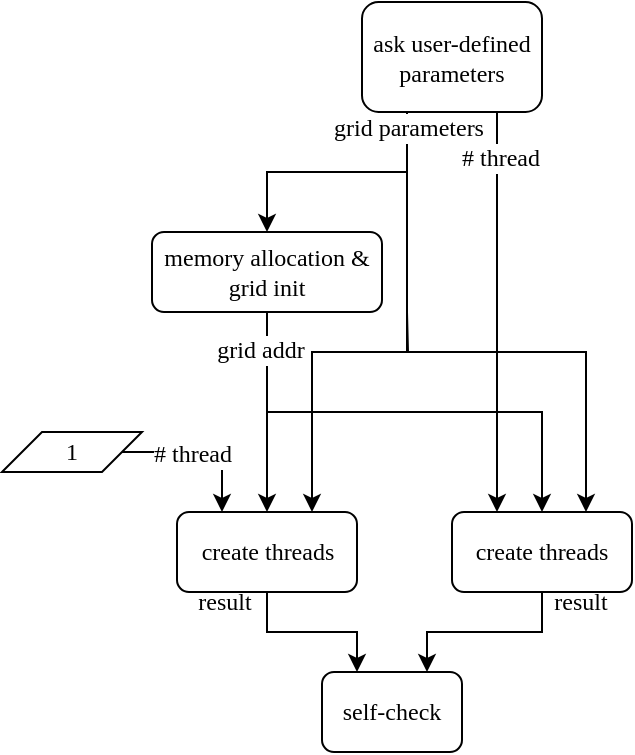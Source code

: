 <mxfile version="14.6.13" type="device" pages="2"><diagram name="Page-1" id="74e2e168-ea6b-b213-b513-2b3c1d86103e"><mxGraphModel dx="527" dy="380" grid="1" gridSize="10" guides="1" tooltips="1" connect="1" arrows="1" fold="1" page="1" pageScale="1" pageWidth="4681" pageHeight="3300" background="#ffffff" math="0" shadow="0"><root><mxCell id="0"/><mxCell id="1" parent="0"/><mxCell id="QXCYlUCLhGYthTk5mcP8-55" style="edgeStyle=orthogonalEdgeStyle;rounded=0;orthogonalLoop=1;jettySize=auto;html=1;exitX=0.75;exitY=1;exitDx=0;exitDy=0;entryX=0.25;entryY=0;entryDx=0;entryDy=0;labelBackgroundColor=#FFFFFF;fontFamily=Times New Roman;fontSize=12;" edge="1" parent="1" source="QXCYlUCLhGYthTk5mcP8-21" target="QXCYlUCLhGYthTk5mcP8-53"><mxGeometry relative="1" as="geometry"/></mxCell><mxCell id="QXCYlUCLhGYthTk5mcP8-61" value="# thread" style="edgeLabel;html=1;align=center;verticalAlign=middle;resizable=0;points=[];fontSize=12;fontFamily=Times New Roman;labelBackgroundColor=#ffffff;" vertex="1" connectable="0" parent="QXCYlUCLhGYthTk5mcP8-55"><mxGeometry x="-0.601" y="1" relative="1" as="geometry"><mxPoint y="-17" as="offset"/></mxGeometry></mxCell><mxCell id="QXCYlUCLhGYthTk5mcP8-59" style="edgeStyle=orthogonalEdgeStyle;rounded=0;orthogonalLoop=1;jettySize=auto;html=1;exitX=0.25;exitY=1;exitDx=0;exitDy=0;labelBackgroundColor=#FFFFFF;fontFamily=Times New Roman;fontSize=12;" edge="1" parent="1" source="QXCYlUCLhGYthTk5mcP8-21" target="QXCYlUCLhGYthTk5mcP8-58"><mxGeometry relative="1" as="geometry"/></mxCell><mxCell id="QXCYlUCLhGYthTk5mcP8-66" style="edgeStyle=orthogonalEdgeStyle;rounded=0;orthogonalLoop=1;jettySize=auto;html=1;exitX=0.25;exitY=1;exitDx=0;exitDy=0;entryX=0.75;entryY=0;entryDx=0;entryDy=0;labelBackgroundColor=#FFFFFF;fontFamily=Times New Roman;fontSize=12;" edge="1" parent="1" source="QXCYlUCLhGYthTk5mcP8-21" target="QXCYlUCLhGYthTk5mcP8-22"><mxGeometry relative="1" as="geometry"><Array as="points"><mxPoint x="273" y="400"/><mxPoint x="273" y="400"/><mxPoint x="273" y="420"/><mxPoint x="225" y="420"/></Array></mxGeometry></mxCell><mxCell id="QXCYlUCLhGYthTk5mcP8-67" style="edgeStyle=orthogonalEdgeStyle;rounded=0;orthogonalLoop=1;jettySize=auto;html=1;exitX=0.25;exitY=1;exitDx=0;exitDy=0;entryX=0.75;entryY=0;entryDx=0;entryDy=0;labelBackgroundColor=#FFFFFF;fontFamily=Times New Roman;fontSize=12;" edge="1" parent="1" source="QXCYlUCLhGYthTk5mcP8-21" target="QXCYlUCLhGYthTk5mcP8-53"><mxGeometry relative="1" as="geometry"><Array as="points"><mxPoint x="273" y="420"/><mxPoint x="362" y="420"/><mxPoint x="362" y="500"/></Array></mxGeometry></mxCell><mxCell id="1iaf541plouwcBuFRR5N-4" value="grid parameters" style="edgeLabel;html=1;align=center;verticalAlign=middle;resizable=0;points=[];fontSize=12;fontFamily=Times New Roman;" vertex="1" connectable="0" parent="QXCYlUCLhGYthTk5mcP8-67"><mxGeometry x="-0.898" relative="1" as="geometry"><mxPoint y="-7" as="offset"/></mxGeometry></mxCell><mxCell id="QXCYlUCLhGYthTk5mcP8-21" value="ask user-defined parameters" style="rounded=1;whiteSpace=wrap;html=1;shadow=0;labelBackgroundColor=#FFFFFF;strokeWidth=1;fontFamily=Times New Roman;fontSize=12;align=center;" vertex="1" parent="1"><mxGeometry x="250" y="245" width="90" height="55" as="geometry"/></mxCell><mxCell id="QXCYlUCLhGYthTk5mcP8-31" style="edgeStyle=orthogonalEdgeStyle;rounded=0;orthogonalLoop=1;jettySize=auto;html=1;exitX=0.5;exitY=1;exitDx=0;exitDy=0;fontFamily=Times New Roman;fontSize=12;entryX=0.25;entryY=0;entryDx=0;entryDy=0;labelBackgroundColor=#FFFFFF;" edge="1" parent="1" source="QXCYlUCLhGYthTk5mcP8-22" target="QXCYlUCLhGYthTk5mcP8-45"><mxGeometry relative="1" as="geometry"><mxPoint x="215" y="650" as="targetPoint"/></mxGeometry></mxCell><mxCell id="QXCYlUCLhGYthTk5mcP8-32" value="result" style="edgeLabel;html=1;align=center;verticalAlign=middle;resizable=0;points=[];fontSize=12;fontFamily=Times New Roman;labelBackgroundColor=#FFFFFF;" vertex="1" connectable="0" parent="QXCYlUCLhGYthTk5mcP8-31"><mxGeometry x="-0.185" y="-1" relative="1" as="geometry"><mxPoint x="-36" y="-16" as="offset"/></mxGeometry></mxCell><mxCell id="QXCYlUCLhGYthTk5mcP8-22" value="create threads" style="rounded=1;whiteSpace=wrap;html=1;shadow=0;labelBackgroundColor=#FFFFFF;strokeWidth=1;fontFamily=Times New Roman;fontSize=12;align=center;" vertex="1" parent="1"><mxGeometry x="157.5" y="500" width="90" height="40" as="geometry"/></mxCell><mxCell id="QXCYlUCLhGYthTk5mcP8-37" style="edgeStyle=orthogonalEdgeStyle;rounded=0;orthogonalLoop=1;jettySize=auto;html=1;exitX=0.5;exitY=1;exitDx=0;exitDy=0;fontFamily=Times New Roman;fontSize=12;labelBackgroundColor=#FFFFFF;" edge="1" parent="1" source="QXCYlUCLhGYthTk5mcP8-58" target="QXCYlUCLhGYthTk5mcP8-22"><mxGeometry relative="1" as="geometry"/></mxCell><mxCell id="QXCYlUCLhGYthTk5mcP8-56" style="edgeStyle=orthogonalEdgeStyle;rounded=0;orthogonalLoop=1;jettySize=auto;html=1;exitX=0.5;exitY=1;exitDx=0;exitDy=0;entryX=0.5;entryY=0;entryDx=0;entryDy=0;labelBackgroundColor=#FFFFFF;fontFamily=Times New Roman;fontSize=12;" edge="1" parent="1" source="QXCYlUCLhGYthTk5mcP8-58" target="QXCYlUCLhGYthTk5mcP8-53"><mxGeometry relative="1" as="geometry"/></mxCell><mxCell id="1iaf541plouwcBuFRR5N-1" value="grid addr" style="edgeLabel;html=1;align=center;verticalAlign=middle;resizable=0;points=[];fontSize=12;fontFamily=Times New Roman;" vertex="1" connectable="0" parent="QXCYlUCLhGYthTk5mcP8-56"><mxGeometry x="-0.948" relative="1" as="geometry"><mxPoint x="-4" y="13" as="offset"/></mxGeometry></mxCell><mxCell id="1iaf541plouwcBuFRR5N-2" style="edgeStyle=orthogonalEdgeStyle;rounded=0;orthogonalLoop=1;jettySize=auto;html=1;exitX=1;exitY=0.5;exitDx=0;exitDy=0;entryX=0.25;entryY=0;entryDx=0;entryDy=0;labelBackgroundColor=#FFFFFF;fontFamily=Times New Roman;fontSize=12;endArrow=classic;endFill=1;" edge="1" parent="1" source="QXCYlUCLhGYthTk5mcP8-42" target="QXCYlUCLhGYthTk5mcP8-22"><mxGeometry relative="1" as="geometry"/></mxCell><mxCell id="1iaf541plouwcBuFRR5N-3" value="# thread" style="edgeLabel;html=1;align=center;verticalAlign=middle;resizable=0;points=[];fontSize=12;fontFamily=Times New Roman;" vertex="1" connectable="0" parent="1iaf541plouwcBuFRR5N-2"><mxGeometry x="-0.132" y="-1" relative="1" as="geometry"><mxPoint as="offset"/></mxGeometry></mxCell><mxCell id="QXCYlUCLhGYthTk5mcP8-42" value="1" style="shape=parallelogram;perimeter=parallelogramPerimeter;whiteSpace=wrap;html=1;fixedSize=1;fontFamily=Times New Roman;fontSize=12;labelBackgroundColor=#FFFFFF;" vertex="1" parent="1"><mxGeometry x="70" y="460" width="70" height="20" as="geometry"/></mxCell><mxCell id="QXCYlUCLhGYthTk5mcP8-46" style="edgeStyle=orthogonalEdgeStyle;rounded=0;orthogonalLoop=1;jettySize=auto;html=1;exitX=0.5;exitY=1;exitDx=0;exitDy=0;fontFamily=Times New Roman;fontSize=12;entryX=0.75;entryY=0;entryDx=0;entryDy=0;labelBackgroundColor=#FFFFFF;" edge="1" parent="1" source="QXCYlUCLhGYthTk5mcP8-53" target="QXCYlUCLhGYthTk5mcP8-45"><mxGeometry relative="1" as="geometry"><mxPoint x="380" y="590" as="sourcePoint"/></mxGeometry></mxCell><mxCell id="QXCYlUCLhGYthTk5mcP8-47" value="result" style="edgeLabel;html=1;align=center;verticalAlign=middle;resizable=0;points=[];fontSize=12;fontFamily=Times New Roman;labelBackgroundColor=#FFFFFF;" vertex="1" connectable="0" parent="QXCYlUCLhGYthTk5mcP8-46"><mxGeometry x="0.231" relative="1" as="geometry"><mxPoint x="59" y="-15" as="offset"/></mxGeometry></mxCell><mxCell id="QXCYlUCLhGYthTk5mcP8-45" value="self-check" style="rounded=1;whiteSpace=wrap;html=1;fontFamily=Times New Roman;fontSize=12;labelBackgroundColor=#FFFFFF;" vertex="1" parent="1"><mxGeometry x="230" y="580" width="70" height="40" as="geometry"/></mxCell><mxCell id="QXCYlUCLhGYthTk5mcP8-53" value="create threads" style="rounded=1;whiteSpace=wrap;html=1;shadow=0;labelBackgroundColor=#FFFFFF;strokeWidth=1;fontFamily=Times New Roman;fontSize=12;align=center;" vertex="1" parent="1"><mxGeometry x="295" y="500" width="90" height="40" as="geometry"/></mxCell><mxCell id="QXCYlUCLhGYthTk5mcP8-58" value="memory allocation &amp;amp; grid init" style="rounded=1;whiteSpace=wrap;html=1;labelBackgroundColor=#FFFFFF;fontFamily=Times New Roman;fontSize=12;" vertex="1" parent="1"><mxGeometry x="145" y="360" width="115" height="40" as="geometry"/></mxCell></root></mxGraphModel></diagram><diagram id="QhoZ8g-O8H7WRaTb5CVj" name="第 2 页"><mxGraphModel dx="922" dy="665" grid="1" gridSize="10" guides="1" tooltips="1" connect="1" arrows="1" fold="1" page="1" pageScale="1" pageWidth="4681" pageHeight="3300" math="0" shadow="0"><root><mxCell id="gXa0asVAKCRGJtoSJfS1-0"/><mxCell id="gXa0asVAKCRGJtoSJfS1-1" parent="gXa0asVAKCRGJtoSJfS1-0"/><mxCell id="6bilGV7oYgQIYpcHMzV7-4" value="" style="shape=parallelogram;html=1;strokeWidth=1;perimeter=parallelogramPerimeter;whiteSpace=wrap;rounded=1;arcSize=12;size=0.23;labelBackgroundColor=none;fontFamily=Times New Roman;fontSize=12;" vertex="1" parent="gXa0asVAKCRGJtoSJfS1-1"><mxGeometry x="659.73" y="40" width="110" height="90" as="geometry"/></mxCell><mxCell id="6bilGV7oYgQIYpcHMzV7-19" style="edgeStyle=orthogonalEdgeStyle;rounded=0;orthogonalLoop=1;jettySize=auto;html=1;exitX=0;exitY=0.75;exitDx=0;exitDy=0;entryX=0.75;entryY=0;entryDx=0;entryDy=0;labelBackgroundColor=#FFFFFF;fontFamily=Times New Roman;fontSize=12;endArrow=classic;endFill=1;" edge="1" parent="gXa0asVAKCRGJtoSJfS1-1" source="6bilGV7oYgQIYpcHMzV7-4" target="eBxZRSsqviNaSP1dibpq-6"><mxGeometry relative="1" as="geometry"/></mxCell><mxCell id="6bilGV7oYgQIYpcHMzV7-20" value="grid parameters" style="edgeLabel;html=1;align=center;verticalAlign=middle;resizable=0;points=[];fontSize=12;fontFamily=Times New Roman;labelBackgroundColor=none;" vertex="1" connectable="0" parent="6bilGV7oYgQIYpcHMzV7-19"><mxGeometry x="-0.834" y="-2" relative="1" as="geometry"><mxPoint x="57" y="2" as="offset"/></mxGeometry></mxCell><mxCell id="6bilGV7oYgQIYpcHMzV7-16" style="edgeStyle=orthogonalEdgeStyle;rounded=0;orthogonalLoop=1;jettySize=auto;html=1;exitX=0;exitY=0.25;exitDx=0;exitDy=0;entryX=0.5;entryY=0;entryDx=0;entryDy=0;labelBackgroundColor=#FFFFFF;fontFamily=Times New Roman;fontSize=12;endArrow=classic;endFill=1;" edge="1" parent="gXa0asVAKCRGJtoSJfS1-1" source="6bilGV7oYgQIYpcHMzV7-4" target="eBxZRSsqviNaSP1dibpq-6"><mxGeometry relative="1" as="geometry"/></mxCell><mxCell id="6bilGV7oYgQIYpcHMzV7-17" value="$ thread" style="edgeLabel;html=1;align=center;verticalAlign=middle;resizable=0;points=[];fontSize=12;fontFamily=Times New Roman;labelBackgroundColor=none;" vertex="1" connectable="0" parent="6bilGV7oYgQIYpcHMzV7-16"><mxGeometry x="-0.779" y="-1" relative="1" as="geometry"><mxPoint x="73" as="offset"/></mxGeometry></mxCell><mxCell id="6bilGV7oYgQIYpcHMzV7-14" style="edgeStyle=orthogonalEdgeStyle;rounded=0;orthogonalLoop=1;jettySize=auto;html=1;exitX=0;exitY=0;exitDx=0;exitDy=0;entryX=0.25;entryY=0;entryDx=0;entryDy=0;labelBackgroundColor=#FFFFFF;fontFamily=Times New Roman;fontSize=12;endArrow=classic;endFill=1;" edge="1" parent="gXa0asVAKCRGJtoSJfS1-1" source="6bilGV7oYgQIYpcHMzV7-4" target="eBxZRSsqviNaSP1dibpq-6"><mxGeometry relative="1" as="geometry"/></mxCell><mxCell id="6bilGV7oYgQIYpcHMzV7-15" value="# thread" style="edgeLabel;html=1;align=center;verticalAlign=middle;resizable=0;points=[];fontSize=12;fontFamily=Times New Roman;labelBackgroundColor=none;" vertex="1" connectable="0" parent="6bilGV7oYgQIYpcHMzV7-14"><mxGeometry x="-0.905" y="-1" relative="1" as="geometry"><mxPoint x="45" as="offset"/></mxGeometry></mxCell><mxCell id="6bilGV7oYgQIYpcHMzV7-2" style="edgeStyle=orthogonalEdgeStyle;rounded=0;orthogonalLoop=1;jettySize=auto;html=1;exitX=0.25;exitY=1;exitDx=0;exitDy=0;entryX=0.5;entryY=0;entryDx=0;entryDy=0;labelBackgroundColor=#FFFFFF;fontFamily=Times New Roman;fontSize=12;endArrow=classic;endFill=1;" edge="1" parent="gXa0asVAKCRGJtoSJfS1-1" source="eBxZRSsqviNaSP1dibpq-6" target="eBxZRSsqviNaSP1dibpq-7"><mxGeometry relative="1" as="geometry"/></mxCell><mxCell id="6bilGV7oYgQIYpcHMzV7-8" style="edgeStyle=orthogonalEdgeStyle;rounded=0;orthogonalLoop=1;jettySize=auto;html=1;exitX=0.25;exitY=1;exitDx=0;exitDy=0;entryX=0.75;entryY=0;entryDx=0;entryDy=0;labelBackgroundColor=#FFFFFF;fontFamily=Times New Roman;fontSize=12;endArrow=classic;endFill=1;" edge="1" parent="gXa0asVAKCRGJtoSJfS1-1" source="eBxZRSsqviNaSP1dibpq-6" target="eBxZRSsqviNaSP1dibpq-10"><mxGeometry relative="1" as="geometry"/></mxCell><mxCell id="6bilGV7oYgQIYpcHMzV7-9" value="row/column control" style="edgeLabel;html=1;align=center;verticalAlign=middle;resizable=0;points=[];fontSize=12;fontFamily=Times New Roman;" vertex="1" connectable="0" parent="6bilGV7oYgQIYpcHMzV7-8"><mxGeometry x="-0.757" y="-1" relative="1" as="geometry"><mxPoint x="9" as="offset"/></mxGeometry></mxCell><mxCell id="eBxZRSsqviNaSP1dibpq-6" value="decompose&amp;nbsp;" style="rounded=1;whiteSpace=wrap;html=1;labelBackgroundColor=none;fontFamily=Times New Roman;fontSize=12;" vertex="1" parent="gXa0asVAKCRGJtoSJfS1-1"><mxGeometry x="467.727" y="167.843" width="94.091" height="39.216" as="geometry"/></mxCell><mxCell id="6bilGV7oYgQIYpcHMzV7-10" value="" style="edgeStyle=orthogonalEdgeStyle;rounded=0;orthogonalLoop=1;jettySize=auto;html=1;labelBackgroundColor=#FFFFFF;fontFamily=Times New Roman;fontSize=12;endArrow=classic;endFill=1;dashed=1;" edge="1" parent="gXa0asVAKCRGJtoSJfS1-1" source="eBxZRSsqviNaSP1dibpq-7" target="eBxZRSsqviNaSP1dibpq-10"><mxGeometry relative="1" as="geometry"/></mxCell><mxCell id="eBxZRSsqviNaSP1dibpq-7" value="move red" style="rounded=1;whiteSpace=wrap;html=1;labelBackgroundColor=none;fontFamily=Times New Roman;fontSize=12;" vertex="1" parent="gXa0asVAKCRGJtoSJfS1-1"><mxGeometry x="370" y="449.999" width="83.636" height="29.412" as="geometry"/></mxCell><mxCell id="eBxZRSsqviNaSP1dibpq-9" style="edgeStyle=orthogonalEdgeStyle;rounded=0;orthogonalLoop=1;jettySize=auto;html=1;exitX=0.5;exitY=1;exitDx=0;exitDy=0;entryX=0.5;entryY=0;entryDx=0;entryDy=0;dashed=1;labelBackgroundColor=#FFFFFF;fontFamily=Times New Roman;fontSize=12;endArrow=classic;endFill=1;" edge="1" parent="gXa0asVAKCRGJtoSJfS1-1" source="eBxZRSsqviNaSP1dibpq-10" target="eBxZRSsqviNaSP1dibpq-40"><mxGeometry relative="1" as="geometry"/></mxCell><mxCell id="eBxZRSsqviNaSP1dibpq-10" value="*move blue" style="rounded=1;whiteSpace=wrap;html=1;labelBackgroundColor=none;fontFamily=Times New Roman;fontSize=12;" vertex="1" parent="gXa0asVAKCRGJtoSJfS1-1"><mxGeometry x="428.183" y="519.997" width="83.636" height="29.412" as="geometry"/></mxCell><mxCell id="eBxZRSsqviNaSP1dibpq-13" style="edgeStyle=orthogonalEdgeStyle;rounded=0;orthogonalLoop=1;jettySize=auto;html=1;exitX=0.25;exitY=1;exitDx=0;exitDy=0;entryX=0.5;entryY=0;entryDx=0;entryDy=0;dashed=1;labelBackgroundColor=#FFFFFF;fontFamily=Times New Roman;fontSize=12;" edge="1" parent="gXa0asVAKCRGJtoSJfS1-1" source="eBxZRSsqviNaSP1dibpq-15" target="eBxZRSsqviNaSP1dibpq-24"><mxGeometry relative="1" as="geometry"/></mxCell><mxCell id="eBxZRSsqviNaSP1dibpq-14" value="terminated tile" style="edgeStyle=orthogonalEdgeStyle;rounded=0;orthogonalLoop=1;jettySize=auto;html=1;exitX=0.75;exitY=1;exitDx=0;exitDy=0;entryX=0.75;entryY=0;entryDx=0;entryDy=0;labelBackgroundColor=#FFFFFF;fontFamily=Times New Roman;fontSize=12;endArrow=classic;endFill=1;" edge="1" parent="gXa0asVAKCRGJtoSJfS1-1" source="eBxZRSsqviNaSP1dibpq-15" target="eBxZRSsqviNaSP1dibpq-27"><mxGeometry x="0.197" y="11" relative="1" as="geometry"><mxPoint as="offset"/></mxGeometry></mxCell><mxCell id="eBxZRSsqviNaSP1dibpq-15" value="check" style="rounded=1;whiteSpace=wrap;html=1;labelBackgroundColor=none;fontFamily=Times New Roman;fontSize=12;" vertex="1" parent="gXa0asVAKCRGJtoSJfS1-1"><mxGeometry x="561.815" y="249.998" width="83.636" height="29.412" as="geometry"/></mxCell><mxCell id="eBxZRSsqviNaSP1dibpq-16" value="tile control" style="edgeStyle=orthogonalEdgeStyle;rounded=0;orthogonalLoop=1;jettySize=auto;html=1;exitX=0.75;exitY=1;exitDx=0;exitDy=0;labelBackgroundColor=#FFFFFF;fontFamily=Times New Roman;fontSize=12;entryX=0.25;entryY=0;entryDx=0;entryDy=0;" edge="1" parent="gXa0asVAKCRGJtoSJfS1-1" source="eBxZRSsqviNaSP1dibpq-6" target="eBxZRSsqviNaSP1dibpq-15"><mxGeometry as="geometry"><mxPoint x="108.071" y="56.078" as="targetPoint"/><mxPoint x="9" y="-9" as="offset"/></mxGeometry></mxCell><mxCell id="eBxZRSsqviNaSP1dibpq-17" style="edgeStyle=orthogonalEdgeStyle;rounded=0;orthogonalLoop=1;jettySize=auto;html=1;entryX=0.75;entryY=0;entryDx=0;entryDy=0;labelBackgroundColor=#FFFFFF;fontFamily=Times New Roman;fontSize=12;dashed=1;" edge="1" parent="gXa0asVAKCRGJtoSJfS1-1" source="eBxZRSsqviNaSP1dibpq-19" target="eBxZRSsqviNaSP1dibpq-7"><mxGeometry x="-20" y="-76.5" as="geometry"/></mxCell><mxCell id="eBxZRSsqviNaSP1dibpq-18" value="y" style="edgeLabel;html=1;align=center;verticalAlign=middle;resizable=0;points=[];fontSize=12;fontFamily=Times New Roman;labelBackgroundColor=#FFFFFF;" vertex="1" connectable="0" parent="eBxZRSsqviNaSP1dibpq-17"><mxGeometry x="-0.253" y="1" relative="1" as="geometry"><mxPoint x="36" y="4" as="offset"/></mxGeometry></mxCell><mxCell id="eBxZRSsqviNaSP1dibpq-19" value="*global terminated==0" style="rhombus;whiteSpace=wrap;html=1;labelBackgroundColor=none;fontFamily=Times New Roman;fontSize=12;" vertex="1" parent="gXa0asVAKCRGJtoSJfS1-1"><mxGeometry x="502.61" y="400" width="149.32" height="50" as="geometry"/></mxCell><mxCell id="eBxZRSsqviNaSP1dibpq-20" value="" style="edgeStyle=orthogonalEdgeStyle;rounded=0;orthogonalLoop=1;jettySize=auto;html=1;dashed=1;labelBackgroundColor=#FFFFFF;fontFamily=Times New Roman;fontSize=12;entryX=0.5;entryY=0;entryDx=0;entryDy=0;" edge="1" parent="gXa0asVAKCRGJtoSJfS1-1" source="eBxZRSsqviNaSP1dibpq-19" target="eBxZRSsqviNaSP1dibpq-34"><mxGeometry x="-20" y="-76.5" as="geometry"><mxPoint x="147.27" y="400" as="targetPoint"/><Array as="points"><mxPoint x="577" y="460"/><mxPoint x="633" y="460"/></Array></mxGeometry></mxCell><mxCell id="eBxZRSsqviNaSP1dibpq-21" value="n" style="edgeLabel;html=1;align=center;verticalAlign=middle;resizable=0;points=[];fontSize=12;fontFamily=Times New Roman;labelBackgroundColor=#FFFFFF;" vertex="1" connectable="0" parent="eBxZRSsqviNaSP1dibpq-20"><mxGeometry x="-0.418" y="1" relative="1" as="geometry"><mxPoint x="-31" as="offset"/></mxGeometry></mxCell><mxCell id="eBxZRSsqviNaSP1dibpq-22" value="y" style="edgeStyle=orthogonalEdgeStyle;rounded=0;orthogonalLoop=1;jettySize=auto;html=1;exitX=0.5;exitY=1;exitDx=0;exitDy=0;entryX=0.5;entryY=0;entryDx=0;entryDy=0;dashed=1;labelBackgroundColor=#FFFFFF;fontFamily=Times New Roman;fontSize=12;" edge="1" parent="gXa0asVAKCRGJtoSJfS1-1" source="eBxZRSsqviNaSP1dibpq-24" target="eBxZRSsqviNaSP1dibpq-19"><mxGeometry relative="1" as="geometry"/></mxCell><mxCell id="eBxZRSsqviNaSP1dibpq-23" style="edgeStyle=orthogonalEdgeStyle;rounded=0;orthogonalLoop=1;jettySize=auto;html=1;exitX=1;exitY=0.5;exitDx=0;exitDy=0;entryX=0.25;entryY=0;entryDx=0;entryDy=0;labelBackgroundColor=#FFFFFF;fontFamily=Times New Roman;fontSize=12;endArrow=classic;endFill=1;dashed=1;" edge="1" parent="gXa0asVAKCRGJtoSJfS1-1" source="eBxZRSsqviNaSP1dibpq-24" target="eBxZRSsqviNaSP1dibpq-27"><mxGeometry relative="1" as="geometry"/></mxCell><mxCell id="eBxZRSsqviNaSP1dibpq-24" value="==0" style="rhombus;whiteSpace=wrap;html=1;labelBackgroundColor=none;fontFamily=Times New Roman;fontSize=12;" vertex="1" parent="gXa0asVAKCRGJtoSJfS1-1"><mxGeometry x="540.682" y="307.844" width="73.182" height="34.314" as="geometry"/></mxCell><mxCell id="eBxZRSsqviNaSP1dibpq-25" style="edgeStyle=orthogonalEdgeStyle;rounded=0;orthogonalLoop=1;jettySize=auto;html=1;exitX=0.75;exitY=1;exitDx=0;exitDy=0;entryX=0.5;entryY=0;entryDx=0;entryDy=0;dashed=1;labelBackgroundColor=#FFFFFF;fontFamily=Times New Roman;fontSize=12;" edge="1" parent="gXa0asVAKCRGJtoSJfS1-1" source="eBxZRSsqviNaSP1dibpq-27" target="eBxZRSsqviNaSP1dibpq-34"><mxGeometry relative="1" as="geometry"><mxPoint x="147.27" y="400" as="targetPoint"/><Array as="points"><mxPoint x="674" y="460"/><mxPoint x="633" y="460"/></Array></mxGeometry></mxCell><mxCell id="eBxZRSsqviNaSP1dibpq-26" style="edgeStyle=orthogonalEdgeStyle;rounded=0;orthogonalLoop=1;jettySize=auto;html=1;exitX=0.25;exitY=1;exitDx=0;exitDy=0;entryX=1;entryY=0;entryDx=0;entryDy=0;labelBackgroundColor=#FFFFFF;fontFamily=Times New Roman;fontSize=12;endArrow=classic;endFill=1;" edge="1" parent="gXa0asVAKCRGJtoSJfS1-1" source="eBxZRSsqviNaSP1dibpq-27" target="eBxZRSsqviNaSP1dibpq-19"><mxGeometry relative="1" as="geometry"><Array as="points"><mxPoint x="638" y="400"/><mxPoint x="615" y="400"/></Array></mxGeometry></mxCell><mxCell id="eBxZRSsqviNaSP1dibpq-27" value="*global terminated += 1&amp;amp;writ result" style="rounded=1;whiteSpace=wrap;html=1;labelBackgroundColor=none;fontFamily=Times New Roman;fontSize=12;strokeColor=#000000;" vertex="1" parent="gXa0asVAKCRGJtoSJfS1-1"><mxGeometry x="620" y="342.16" width="71.36" height="50" as="geometry"/></mxCell><mxCell id="eBxZRSsqviNaSP1dibpq-28" value="" style="endArrow=none;html=1;labelBackgroundColor=#FFFFFF;fontFamily=Times New Roman;fontSize=12;shape=link;fillColor=#f8cecc;strokeWidth=2;strokeColor=#b85450;sketch=0;" edge="1" parent="gXa0asVAKCRGJtoSJfS1-1"><mxGeometry width="50" height="50" relative="1" as="geometry"><mxPoint x="621.93" y="330" as="sourcePoint"/><mxPoint x="651.93" y="330" as="targetPoint"/></mxGeometry></mxCell><mxCell id="eBxZRSsqviNaSP1dibpq-31" value="" style="endArrow=none;html=1;labelBackgroundColor=#FFFFFF;fontFamily=Times New Roman;fontSize=12;shape=link;fillColor=#d5e8d4;strokeColor=#82b366;strokeWidth=2;" edge="1" parent="gXa0asVAKCRGJtoSJfS1-1"><mxGeometry width="50" height="50" relative="1" as="geometry"><mxPoint x="664" y="400" as="sourcePoint"/><mxPoint x="684" y="400" as="targetPoint"/></mxGeometry></mxCell><mxCell id="eBxZRSsqviNaSP1dibpq-33" style="edgeStyle=orthogonalEdgeStyle;rounded=0;orthogonalLoop=1;jettySize=auto;html=1;exitX=0.5;exitY=1;exitDx=0;exitDy=0;entryX=0.5;entryY=0;entryDx=0;entryDy=0;entryPerimeter=0;dashed=1;labelBackgroundColor=#FFFFFF;fontFamily=Times New Roman;fontSize=12;endArrow=classic;endFill=1;" edge="1" parent="gXa0asVAKCRGJtoSJfS1-1" source="eBxZRSsqviNaSP1dibpq-34" target="eBxZRSsqviNaSP1dibpq-41"><mxGeometry relative="1" as="geometry"/></mxCell><mxCell id="eBxZRSsqviNaSP1dibpq-34" value="break" style="rounded=1;whiteSpace=wrap;html=1;labelBackgroundColor=none;fontFamily=Times New Roman;fontSize=12;strokeColor=#000000;" vertex="1" parent="gXa0asVAKCRGJtoSJfS1-1"><mxGeometry x="600" y="510" width="65.46" height="20" as="geometry"/></mxCell><mxCell id="eBxZRSsqviNaSP1dibpq-35" style="edgeStyle=orthogonalEdgeStyle;rounded=0;orthogonalLoop=1;jettySize=auto;html=1;exitX=1;exitY=0.5;exitDx=0;exitDy=0;entryX=0.75;entryY=0;entryDx=0;entryDy=0;dashed=1;labelBackgroundColor=#FFFFFF;fontFamily=Times New Roman;fontSize=12;endArrow=classic;endFill=1;sketch=0;" edge="1" parent="gXa0asVAKCRGJtoSJfS1-1" source="eBxZRSsqviNaSP1dibpq-38" target="eBxZRSsqviNaSP1dibpq-15"><mxGeometry relative="1" as="geometry"><Array as="points"><mxPoint x="720" y="644"/><mxPoint x="720" y="230"/><mxPoint x="625" y="230"/></Array></mxGeometry></mxCell><mxCell id="eBxZRSsqviNaSP1dibpq-36" value="y" style="edgeLabel;html=1;align=center;verticalAlign=middle;resizable=0;points=[];fontSize=12;fontFamily=Times New Roman;labelBackgroundColor=#FFFFFF;" vertex="1" connectable="0" parent="eBxZRSsqviNaSP1dibpq-35"><mxGeometry x="-0.662" y="2" relative="1" as="geometry"><mxPoint x="-117" y="8" as="offset"/></mxGeometry></mxCell><mxCell id="eBxZRSsqviNaSP1dibpq-37" value="n" style="edgeStyle=orthogonalEdgeStyle;rounded=0;orthogonalLoop=1;jettySize=auto;html=1;exitX=0.5;exitY=1;exitDx=0;exitDy=0;dashed=1;labelBackgroundColor=#FFFFFF;fontFamily=Times New Roman;fontSize=12;endArrow=classic;endFill=1;" edge="1" parent="gXa0asVAKCRGJtoSJfS1-1" source="eBxZRSsqviNaSP1dibpq-38" target="eBxZRSsqviNaSP1dibpq-41"><mxGeometry x="-0.946" y="10" relative="1" as="geometry"><mxPoint as="offset"/></mxGeometry></mxCell><mxCell id="eBxZRSsqviNaSP1dibpq-38" value="Counter != max" style="rhombus;whiteSpace=wrap;html=1;labelBackgroundColor=none;fontFamily=Times New Roman;fontSize=12;strokeColor=#000000;" vertex="1" parent="gXa0asVAKCRGJtoSJfS1-1"><mxGeometry x="415" y="624.34" width="110" height="40" as="geometry"/></mxCell><mxCell id="eBxZRSsqviNaSP1dibpq-39" style="edgeStyle=orthogonalEdgeStyle;rounded=0;orthogonalLoop=1;jettySize=auto;html=1;exitX=0.5;exitY=1;exitDx=0;exitDy=0;entryX=0.5;entryY=0;entryDx=0;entryDy=0;dashed=1;labelBackgroundColor=#FFFFFF;fontFamily=Times New Roman;fontSize=12;endArrow=classic;endFill=1;" edge="1" parent="gXa0asVAKCRGJtoSJfS1-1" source="eBxZRSsqviNaSP1dibpq-40" target="eBxZRSsqviNaSP1dibpq-38"><mxGeometry relative="1" as="geometry"/></mxCell><mxCell id="eBxZRSsqviNaSP1dibpq-40" value="Counter ++" style="rounded=1;whiteSpace=wrap;html=1;labelBackgroundColor=none;fontFamily=Times New Roman;fontSize=12;strokeColor=#000000;" vertex="1" parent="gXa0asVAKCRGJtoSJfS1-1"><mxGeometry x="437.15" y="570" width="65.46" height="20" as="geometry"/></mxCell><mxCell id="eBxZRSsqviNaSP1dibpq-41" value="exit" style="strokeWidth=1;html=1;shape=mxgraph.flowchart.terminator;whiteSpace=wrap;labelBackgroundColor=none;fontFamily=Times New Roman;fontSize=12;" vertex="1" parent="gXa0asVAKCRGJtoSJfS1-1"><mxGeometry x="605.73" y="710" width="54" height="20" as="geometry"/></mxCell><mxCell id="6bilGV7oYgQIYpcHMzV7-11" style="edgeStyle=orthogonalEdgeStyle;rounded=0;orthogonalLoop=1;jettySize=auto;html=1;exitX=0;exitY=0.5;exitDx=0;exitDy=0;entryX=0.25;entryY=0;entryDx=0;entryDy=0;labelBackgroundColor=#FFFFFF;fontFamily=Times New Roman;fontSize=12;endArrow=classic;endFill=1;" edge="1" parent="gXa0asVAKCRGJtoSJfS1-1" source="6bilGV7oYgQIYpcHMzV7-4" target="eBxZRSsqviNaSP1dibpq-7"><mxGeometry relative="1" as="geometry"/></mxCell><mxCell id="6bilGV7oYgQIYpcHMzV7-13" style="edgeStyle=orthogonalEdgeStyle;rounded=0;orthogonalLoop=1;jettySize=auto;html=1;exitX=0;exitY=0.5;exitDx=0;exitDy=0;entryX=0.25;entryY=0;entryDx=0;entryDy=0;labelBackgroundColor=#FFFFFF;fontFamily=Times New Roman;fontSize=12;endArrow=classic;endFill=1;" edge="1" parent="gXa0asVAKCRGJtoSJfS1-1" source="6bilGV7oYgQIYpcHMzV7-4" target="eBxZRSsqviNaSP1dibpq-10"><mxGeometry relative="1" as="geometry"/></mxCell><mxCell id="6bilGV7oYgQIYpcHMzV7-18" value="grid addr" style="edgeLabel;html=1;align=center;verticalAlign=middle;resizable=0;points=[];fontSize=12;fontFamily=Times New Roman;labelBackgroundColor=none;" vertex="1" connectable="0" parent="6bilGV7oYgQIYpcHMzV7-13"><mxGeometry x="-0.905" y="-2" relative="1" as="geometry"><mxPoint x="66" y="2" as="offset"/></mxGeometry></mxCell><mxCell id="6bilGV7oYgQIYpcHMzV7-26" style="rounded=0;sketch=0;orthogonalLoop=1;jettySize=auto;html=1;exitX=1;exitY=0.5;exitDx=0;exitDy=0;exitPerimeter=0;entryX=0.5;entryY=0;entryDx=0;entryDy=0;labelBackgroundColor=#FFFFFF;fontFamily=Times New Roman;fontSize=12;endArrow=classic;endFill=1;edgeStyle=orthogonalEdgeStyle;elbow=vertical;dashed=1;" edge="1" parent="gXa0asVAKCRGJtoSJfS1-1" source="6bilGV7oYgQIYpcHMzV7-22" target="eBxZRSsqviNaSP1dibpq-38"><mxGeometry relative="1" as="geometry"/></mxCell><mxCell id="6bilGV7oYgQIYpcHMzV7-22" value="function handel" style="strokeWidth=1;html=1;shape=mxgraph.flowchart.terminator;whiteSpace=wrap;labelBackgroundColor=none;fontFamily=Times New Roman;fontSize=12;" vertex="1" parent="gXa0asVAKCRGJtoSJfS1-1"><mxGeometry x="360" y="587" width="60" height="34" as="geometry"/></mxCell><mxCell id="6bilGV7oYgQIYpcHMzV7-29" value="" style="endArrow=none;html=1;labelBackgroundColor=#FFFFFF;fontFamily=Times New Roman;fontSize=12;fillColor=#e1d5e7;strokeColor=#9673a6;strokeWidth=3;" edge="1" parent="gXa0asVAKCRGJtoSJfS1-1"><mxGeometry width="50" height="50" relative="1" as="geometry"><mxPoint x="380" y="490" as="sourcePoint"/><mxPoint x="440" y="490" as="targetPoint"/></mxGeometry></mxCell><mxCell id="6bilGV7oYgQIYpcHMzV7-31" value="" style="endArrow=none;html=1;labelBackgroundColor=#FFFFFF;fontFamily=Times New Roman;fontSize=12;strokeWidth=3;edgeStyle=orthogonalEdgeStyle;fillColor=#e1d5e7;strokeColor=#9673a6;" edge="1" parent="gXa0asVAKCRGJtoSJfS1-1"><mxGeometry width="50" height="50" relative="1" as="geometry"><mxPoint x="550" y="360" as="sourcePoint"/><mxPoint x="700" y="410" as="targetPoint"/><Array as="points"><mxPoint x="600" y="360"/><mxPoint x="600" y="410"/><mxPoint x="700" y="410"/></Array></mxGeometry></mxCell></root></mxGraphModel></diagram></mxfile>